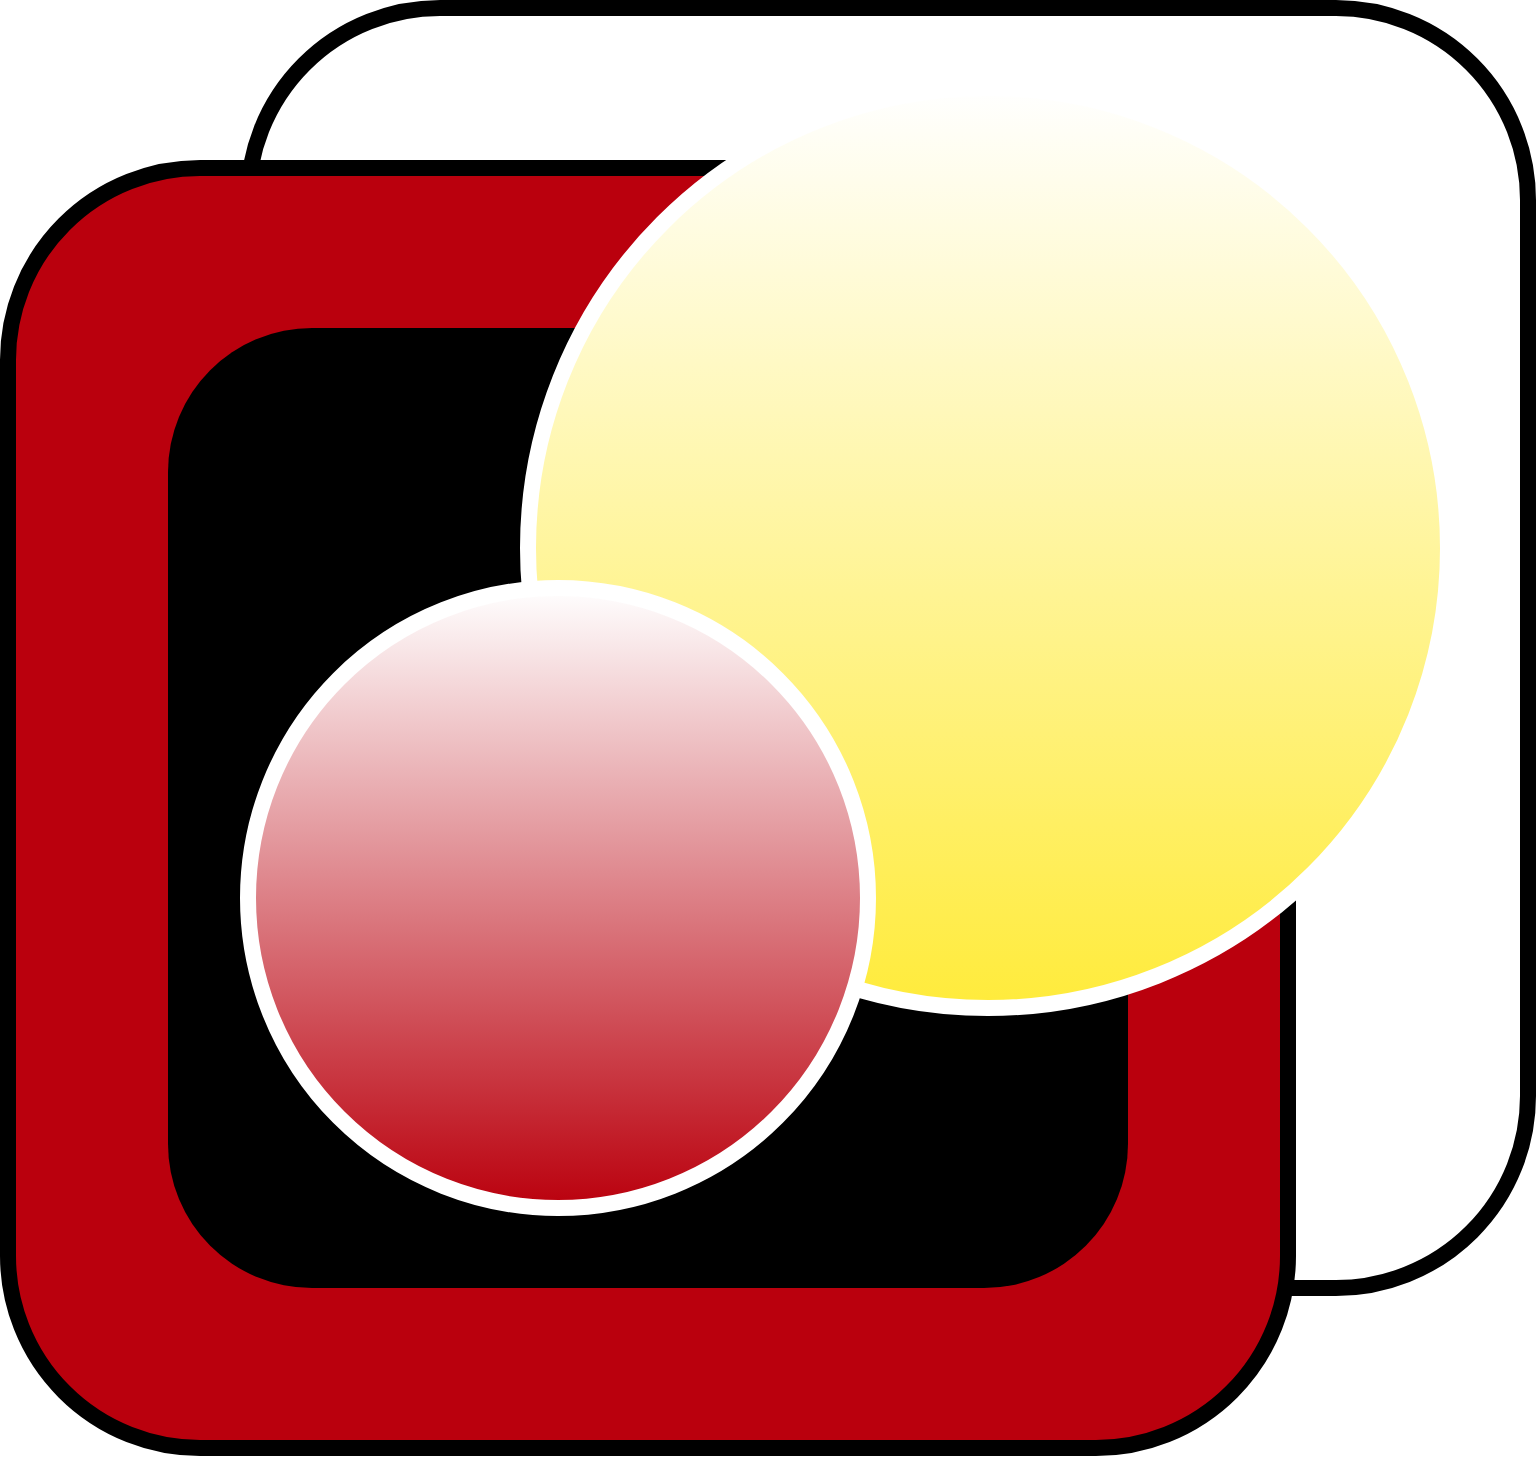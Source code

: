<mxfile version="13.6.3" type="device"><diagram id="7rpOX-sNF7woTAReputx" name="Page-1"><mxGraphModel dx="1608" dy="1158" grid="1" gridSize="10" guides="1" tooltips="1" connect="1" arrows="1" fold="1" page="1" pageScale="1" pageWidth="827" pageHeight="1169" math="0" shadow="0" extFonts="Impact^https://fonts.googleapis.com/css?family=Impact"><root><mxCell id="0"/><mxCell id="1" parent="0"/><mxCell id="J3dSM1kS58ggIx-NgPn5-5" value="" style="whiteSpace=wrap;html=1;aspect=fixed;fillColor=#FFFFFF;rounded=1;strokeWidth=8;" parent="1" vertex="1"><mxGeometry x="160" y="120" width="640" height="640" as="geometry"/></mxCell><mxCell id="J3dSM1kS58ggIx-NgPn5-4" value="" style="whiteSpace=wrap;html=1;aspect=fixed;fillColor=#ba000d;shadow=0;rounded=1;strokeWidth=8;" parent="1" vertex="1"><mxGeometry x="40" y="200" width="640" height="640" as="geometry"/></mxCell><mxCell id="J3dSM1kS58ggIx-NgPn5-1" value="" style="whiteSpace=wrap;html=1;aspect=fixed;fillColor=#000000;rounded=1;glass=0;shadow=0;sketch=0;strokeColor=none;" parent="1" vertex="1"><mxGeometry x="120" y="280" width="480" height="480" as="geometry"/></mxCell><mxCell id="J3dSM1kS58ggIx-NgPn5-3" value="" style="ellipse;whiteSpace=wrap;html=1;aspect=fixed;gradientColor=#ffeb3b;shadow=0;strokeWidth=8;strokeColor=#FFFFFF;" parent="1" vertex="1"><mxGeometry x="300" y="160" width="460" height="460" as="geometry"/></mxCell><mxCell id="J3dSM1kS58ggIx-NgPn5-2" value="" style="ellipse;whiteSpace=wrap;html=1;aspect=fixed;gradientColor=#BA000D;shadow=0;strokeColor=#FFFFFF;strokeWidth=8;" parent="1" vertex="1"><mxGeometry x="160" y="410" width="310" height="310" as="geometry"/></mxCell></root></mxGraphModel></diagram></mxfile>